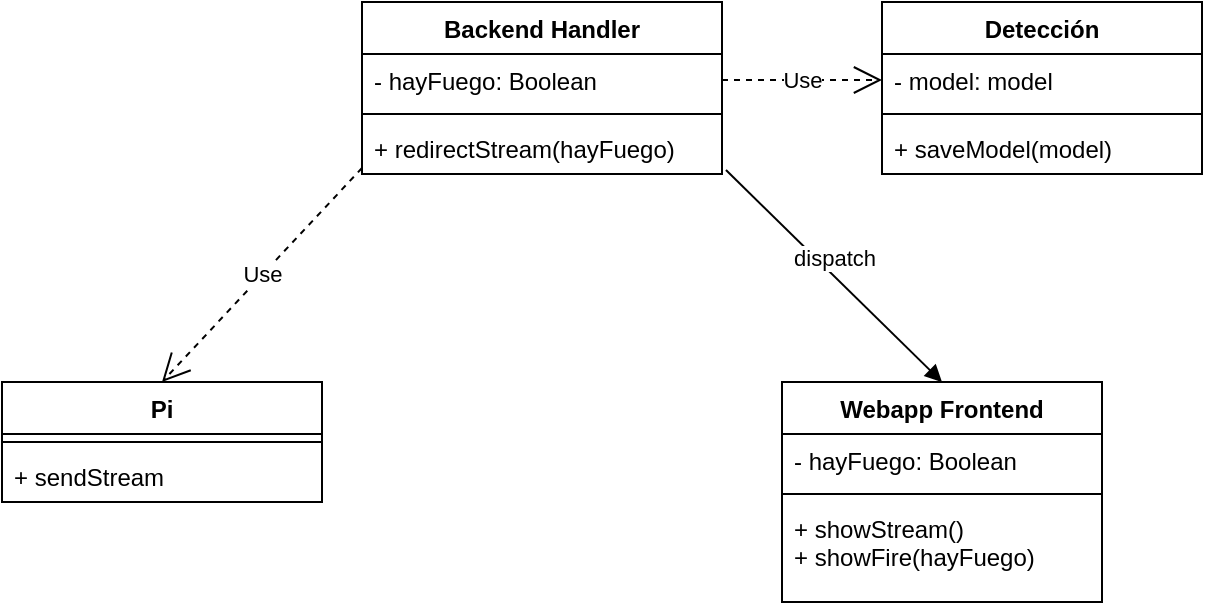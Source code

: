 <mxfile version="13.9.9" type="github"><diagram id="GkOozT2zZ-mFFen7vHGs" name="Page-1"><mxGraphModel dx="1422" dy="763" grid="1" gridSize="10" guides="1" tooltips="1" connect="1" arrows="1" fold="1" page="1" pageScale="1" pageWidth="850" pageHeight="1100" math="0" shadow="0"><root><mxCell id="0"/><mxCell id="1" parent="0"/><mxCell id="jfMF2BbcVNO6NxV1kAqg-1" value="Pi" style="swimlane;fontStyle=1;align=center;verticalAlign=top;childLayout=stackLayout;horizontal=1;startSize=26;horizontalStack=0;resizeParent=1;resizeParentMax=0;resizeLast=0;collapsible=1;marginBottom=0;" vertex="1" parent="1"><mxGeometry x="125" y="370" width="160" height="60" as="geometry"/></mxCell><mxCell id="jfMF2BbcVNO6NxV1kAqg-3" value="" style="line;strokeWidth=1;fillColor=none;align=left;verticalAlign=middle;spacingTop=-1;spacingLeft=3;spacingRight=3;rotatable=0;labelPosition=right;points=[];portConstraint=eastwest;" vertex="1" parent="jfMF2BbcVNO6NxV1kAqg-1"><mxGeometry y="26" width="160" height="8" as="geometry"/></mxCell><mxCell id="jfMF2BbcVNO6NxV1kAqg-4" value="+ sendStream" style="text;strokeColor=none;fillColor=none;align=left;verticalAlign=top;spacingLeft=4;spacingRight=4;overflow=hidden;rotatable=0;points=[[0,0.5],[1,0.5]];portConstraint=eastwest;" vertex="1" parent="jfMF2BbcVNO6NxV1kAqg-1"><mxGeometry y="34" width="160" height="26" as="geometry"/></mxCell><mxCell id="jfMF2BbcVNO6NxV1kAqg-5" value="Detección" style="swimlane;fontStyle=1;align=center;verticalAlign=top;childLayout=stackLayout;horizontal=1;startSize=26;horizontalStack=0;resizeParent=1;resizeParentMax=0;resizeLast=0;collapsible=1;marginBottom=0;" vertex="1" parent="1"><mxGeometry x="565" y="180" width="160" height="86" as="geometry"/></mxCell><mxCell id="jfMF2BbcVNO6NxV1kAqg-6" value="- model: model" style="text;strokeColor=none;fillColor=none;align=left;verticalAlign=top;spacingLeft=4;spacingRight=4;overflow=hidden;rotatable=0;points=[[0,0.5],[1,0.5]];portConstraint=eastwest;" vertex="1" parent="jfMF2BbcVNO6NxV1kAqg-5"><mxGeometry y="26" width="160" height="26" as="geometry"/></mxCell><mxCell id="jfMF2BbcVNO6NxV1kAqg-7" value="" style="line;strokeWidth=1;fillColor=none;align=left;verticalAlign=middle;spacingTop=-1;spacingLeft=3;spacingRight=3;rotatable=0;labelPosition=right;points=[];portConstraint=eastwest;" vertex="1" parent="jfMF2BbcVNO6NxV1kAqg-5"><mxGeometry y="52" width="160" height="8" as="geometry"/></mxCell><mxCell id="jfMF2BbcVNO6NxV1kAqg-8" value="+ saveModel(model)" style="text;strokeColor=none;fillColor=none;align=left;verticalAlign=top;spacingLeft=4;spacingRight=4;overflow=hidden;rotatable=0;points=[[0,0.5],[1,0.5]];portConstraint=eastwest;" vertex="1" parent="jfMF2BbcVNO6NxV1kAqg-5"><mxGeometry y="60" width="160" height="26" as="geometry"/></mxCell><mxCell id="jfMF2BbcVNO6NxV1kAqg-9" value="Backend Handler" style="swimlane;fontStyle=1;align=center;verticalAlign=top;childLayout=stackLayout;horizontal=1;startSize=26;horizontalStack=0;resizeParent=1;resizeParentMax=0;resizeLast=0;collapsible=1;marginBottom=0;" vertex="1" parent="1"><mxGeometry x="305" y="180" width="180" height="86" as="geometry"/></mxCell><mxCell id="jfMF2BbcVNO6NxV1kAqg-10" value="- hayFuego: Boolean" style="text;strokeColor=none;fillColor=none;align=left;verticalAlign=top;spacingLeft=4;spacingRight=4;overflow=hidden;rotatable=0;points=[[0,0.5],[1,0.5]];portConstraint=eastwest;" vertex="1" parent="jfMF2BbcVNO6NxV1kAqg-9"><mxGeometry y="26" width="180" height="26" as="geometry"/></mxCell><mxCell id="jfMF2BbcVNO6NxV1kAqg-11" value="" style="line;strokeWidth=1;fillColor=none;align=left;verticalAlign=middle;spacingTop=-1;spacingLeft=3;spacingRight=3;rotatable=0;labelPosition=right;points=[];portConstraint=eastwest;" vertex="1" parent="jfMF2BbcVNO6NxV1kAqg-9"><mxGeometry y="52" width="180" height="8" as="geometry"/></mxCell><mxCell id="jfMF2BbcVNO6NxV1kAqg-12" value="+ redirectStream(hayFuego)" style="text;strokeColor=none;fillColor=none;align=left;verticalAlign=top;spacingLeft=4;spacingRight=4;overflow=hidden;rotatable=0;points=[[0,0.5],[1,0.5]];portConstraint=eastwest;" vertex="1" parent="jfMF2BbcVNO6NxV1kAqg-9"><mxGeometry y="60" width="180" height="26" as="geometry"/></mxCell><mxCell id="jfMF2BbcVNO6NxV1kAqg-13" value="Webapp Frontend" style="swimlane;fontStyle=1;align=center;verticalAlign=top;childLayout=stackLayout;horizontal=1;startSize=26;horizontalStack=0;resizeParent=1;resizeParentMax=0;resizeLast=0;collapsible=1;marginBottom=0;" vertex="1" parent="1"><mxGeometry x="515" y="370" width="160" height="110" as="geometry"/></mxCell><mxCell id="jfMF2BbcVNO6NxV1kAqg-14" value="- hayFuego: Boolean" style="text;strokeColor=none;fillColor=none;align=left;verticalAlign=top;spacingLeft=4;spacingRight=4;overflow=hidden;rotatable=0;points=[[0,0.5],[1,0.5]];portConstraint=eastwest;" vertex="1" parent="jfMF2BbcVNO6NxV1kAqg-13"><mxGeometry y="26" width="160" height="26" as="geometry"/></mxCell><mxCell id="jfMF2BbcVNO6NxV1kAqg-15" value="" style="line;strokeWidth=1;fillColor=none;align=left;verticalAlign=middle;spacingTop=-1;spacingLeft=3;spacingRight=3;rotatable=0;labelPosition=right;points=[];portConstraint=eastwest;" vertex="1" parent="jfMF2BbcVNO6NxV1kAqg-13"><mxGeometry y="52" width="160" height="8" as="geometry"/></mxCell><mxCell id="jfMF2BbcVNO6NxV1kAqg-16" value="+ showStream()&#xA;+ showFire(hayFuego)&#xA;" style="text;strokeColor=none;fillColor=none;align=left;verticalAlign=top;spacingLeft=4;spacingRight=4;overflow=hidden;rotatable=0;points=[[0,0.5],[1,0.5]];portConstraint=eastwest;" vertex="1" parent="jfMF2BbcVNO6NxV1kAqg-13"><mxGeometry y="60" width="160" height="50" as="geometry"/></mxCell><mxCell id="jfMF2BbcVNO6NxV1kAqg-24" value="Use" style="endArrow=open;endSize=12;dashed=1;html=1;entryX=0.5;entryY=0;entryDx=0;entryDy=0;exitX=0;exitY=0.885;exitDx=0;exitDy=0;exitPerimeter=0;" edge="1" parent="1" source="jfMF2BbcVNO6NxV1kAqg-12" target="jfMF2BbcVNO6NxV1kAqg-1"><mxGeometry width="160" relative="1" as="geometry"><mxPoint x="210" y="490" as="sourcePoint"/><mxPoint x="370" y="490" as="targetPoint"/></mxGeometry></mxCell><mxCell id="jfMF2BbcVNO6NxV1kAqg-25" value="Use" style="endArrow=open;endSize=12;dashed=1;html=1;entryX=0;entryY=0.5;entryDx=0;entryDy=0;exitX=1;exitY=0.5;exitDx=0;exitDy=0;" edge="1" parent="1" source="jfMF2BbcVNO6NxV1kAqg-10" target="jfMF2BbcVNO6NxV1kAqg-6"><mxGeometry width="160" relative="1" as="geometry"><mxPoint x="420" y="500" as="sourcePoint"/><mxPoint x="580" y="500" as="targetPoint"/></mxGeometry></mxCell><mxCell id="jfMF2BbcVNO6NxV1kAqg-26" value="dispatch" style="html=1;verticalAlign=bottom;endArrow=block;entryX=0.5;entryY=0;entryDx=0;entryDy=0;exitX=1.011;exitY=0.923;exitDx=0;exitDy=0;exitPerimeter=0;" edge="1" parent="1" source="jfMF2BbcVNO6NxV1kAqg-12" target="jfMF2BbcVNO6NxV1kAqg-13"><mxGeometry width="80" relative="1" as="geometry"><mxPoint x="300" y="530" as="sourcePoint"/><mxPoint x="380" y="530" as="targetPoint"/></mxGeometry></mxCell></root></mxGraphModel></diagram></mxfile>